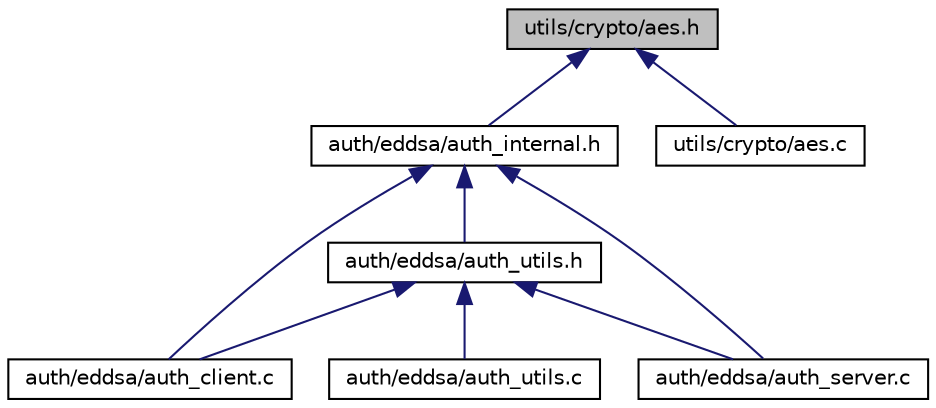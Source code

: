 digraph "utils/crypto/aes.h"
{
  edge [fontname="Helvetica",fontsize="10",labelfontname="Helvetica",labelfontsize="10"];
  node [fontname="Helvetica",fontsize="10",shape=record];
  Node2 [label="utils/crypto/aes.h",height=0.2,width=0.4,color="black", fillcolor="grey75", style="filled", fontcolor="black"];
  Node2 -> Node3 [dir="back",color="midnightblue",fontsize="10",style="solid",fontname="Helvetica"];
  Node3 [label="auth/eddsa/auth_internal.h",height=0.2,width=0.4,color="black", fillcolor="white", style="filled",URL="$eddsa_2auth__internal_8h.html"];
  Node3 -> Node4 [dir="back",color="midnightblue",fontsize="10",style="solid",fontname="Helvetica"];
  Node4 [label="auth/eddsa/auth_client.c",height=0.2,width=0.4,color="black", fillcolor="white", style="filled",URL="$eddsa_2auth__client_8c.html"];
  Node3 -> Node5 [dir="back",color="midnightblue",fontsize="10",style="solid",fontname="Helvetica"];
  Node5 [label="auth/eddsa/auth_utils.h",height=0.2,width=0.4,color="black", fillcolor="white", style="filled",URL="$eddsa_2auth__utils_8h.html"];
  Node5 -> Node4 [dir="back",color="midnightblue",fontsize="10",style="solid",fontname="Helvetica"];
  Node5 -> Node6 [dir="back",color="midnightblue",fontsize="10",style="solid",fontname="Helvetica"];
  Node6 [label="auth/eddsa/auth_server.c",height=0.2,width=0.4,color="black", fillcolor="white", style="filled",URL="$eddsa_2auth__server_8c.html"];
  Node5 -> Node7 [dir="back",color="midnightblue",fontsize="10",style="solid",fontname="Helvetica"];
  Node7 [label="auth/eddsa/auth_utils.c",height=0.2,width=0.4,color="black", fillcolor="white", style="filled",URL="$eddsa_2auth__utils_8c.html"];
  Node3 -> Node6 [dir="back",color="midnightblue",fontsize="10",style="solid",fontname="Helvetica"];
  Node2 -> Node8 [dir="back",color="midnightblue",fontsize="10",style="solid",fontname="Helvetica"];
  Node8 [label="utils/crypto/aes.c",height=0.2,width=0.4,color="black", fillcolor="white", style="filled",URL="$aes_8c.html"];
}
